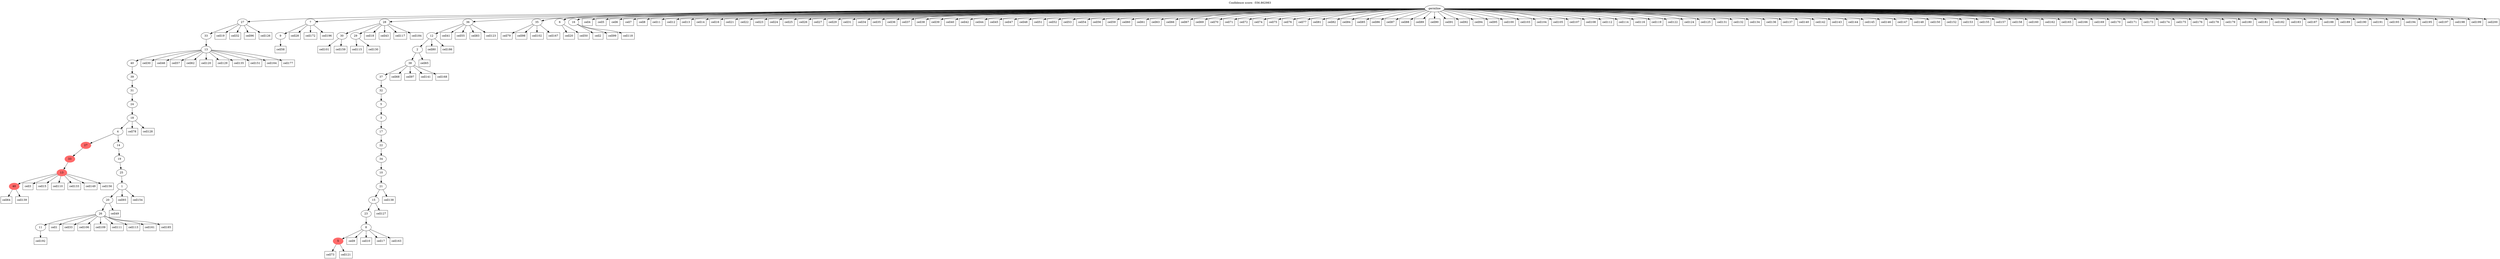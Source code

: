digraph g {
	"44" -> "45";
	"45" [color=indianred1, style=filled, label="40"];
	"43" -> "44";
	"44" [color=indianred1, style=filled, label="13"];
	"42" -> "43";
	"43" [color=indianred1, style=filled, label="33"];
	"40" -> "41";
	"41" [label="11"];
	"39" -> "40";
	"40" [label="26"];
	"38" -> "39";
	"39" [label="20"];
	"37" -> "38";
	"38" [label="1"];
	"36" -> "37";
	"37" [label="25"];
	"35" -> "36";
	"36" [label="19"];
	"34" -> "35";
	"35" [label="14"];
	"34" -> "42";
	"42" [color=indianred1, style=filled, label="27"];
	"33" -> "34";
	"34" [label="4"];
	"32" -> "33";
	"33" [label="18"];
	"31" -> "32";
	"32" [label="24"];
	"30" -> "31";
	"31" [label="31"];
	"29" -> "30";
	"30" [label="39"];
	"28" -> "29";
	"29" [label="40"];
	"27" -> "28";
	"28" [label="13"];
	"26" -> "27";
	"27" [label="33"];
	"24" -> "25";
	"25" [label="9"];
	"18" -> "19";
	"19" [label="30"];
	"18" -> "20";
	"20" [label="29"];
	"16" -> "17";
	"17" [color=indianred1, style=filled, label="5"];
	"15" -> "16";
	"16" [label="8"];
	"14" -> "15";
	"15" [label="23"];
	"13" -> "14";
	"14" [label="15"];
	"12" -> "13";
	"13" [label="21"];
	"11" -> "12";
	"12" [label="10"];
	"10" -> "11";
	"11" [label="34"];
	"9" -> "10";
	"10" [label="22"];
	"8" -> "9";
	"9" [label="17"];
	"7" -> "8";
	"8" [label="3"];
	"6" -> "7";
	"7" [label="5"];
	"5" -> "6";
	"6" [label="32"];
	"4" -> "5";
	"5" [label="37"];
	"3" -> "4";
	"4" [label="38"];
	"2" -> "3";
	"3" [label="2"];
	"1" -> "2";
	"2" [label="12"];
	"0" -> "1";
	"1" [label="36"];
	"0" -> "18";
	"18" [label="28"];
	"0" -> "21";
	"21" [label="35"];
	"0" -> "22";
	"22" [label="6"];
	"0" -> "23";
	"23" [label="16"];
	"0" -> "24";
	"24" [label="7"];
	"0" -> "26";
	"26" [label="27"];
	"0" [label="germline"];
	"40" -> "cell1";
	"cell1" [shape=box];
	"23" -> "cell2";
	"cell2" [shape=box];
	"44" -> "cell3";
	"cell3" [shape=box];
	"0" -> "cell4";
	"cell4" [shape=box];
	"0" -> "cell5";
	"cell5" [shape=box];
	"0" -> "cell6";
	"cell6" [shape=box];
	"0" -> "cell7";
	"cell7" [shape=box];
	"0" -> "cell8";
	"cell8" [shape=box];
	"16" -> "cell9";
	"cell9" [shape=box];
	"16" -> "cell10";
	"cell10" [shape=box];
	"0" -> "cell11";
	"cell11" [shape=box];
	"0" -> "cell12";
	"cell12" [shape=box];
	"0" -> "cell13";
	"cell13" [shape=box];
	"0" -> "cell14";
	"cell14" [shape=box];
	"44" -> "cell15";
	"cell15" [shape=box];
	"0" -> "cell16";
	"cell16" [shape=box];
	"16" -> "cell17";
	"cell17" [shape=box];
	"18" -> "cell18";
	"cell18" [shape=box];
	"26" -> "cell19";
	"cell19" [shape=box];
	"22" -> "cell20";
	"cell20" [shape=box];
	"0" -> "cell21";
	"cell21" [shape=box];
	"0" -> "cell22";
	"cell22" [shape=box];
	"0" -> "cell23";
	"cell23" [shape=box];
	"0" -> "cell24";
	"cell24" [shape=box];
	"0" -> "cell25";
	"cell25" [shape=box];
	"0" -> "cell26";
	"cell26" [shape=box];
	"0" -> "cell27";
	"cell27" [shape=box];
	"24" -> "cell28";
	"cell28" [shape=box];
	"0" -> "cell29";
	"cell29" [shape=box];
	"28" -> "cell30";
	"cell30" [shape=box];
	"0" -> "cell31";
	"cell31" [shape=box];
	"26" -> "cell32";
	"cell32" [shape=box];
	"40" -> "cell33";
	"cell33" [shape=box];
	"0" -> "cell34";
	"cell34" [shape=box];
	"0" -> "cell35";
	"cell35" [shape=box];
	"0" -> "cell36";
	"cell36" [shape=box];
	"0" -> "cell37";
	"cell37" [shape=box];
	"0" -> "cell38";
	"cell38" [shape=box];
	"0" -> "cell39";
	"cell39" [shape=box];
	"0" -> "cell40";
	"cell40" [shape=box];
	"1" -> "cell41";
	"cell41" [shape=box];
	"0" -> "cell42";
	"cell42" [shape=box];
	"18" -> "cell43";
	"cell43" [shape=box];
	"0" -> "cell44";
	"cell44" [shape=box];
	"0" -> "cell45";
	"cell45" [shape=box];
	"28" -> "cell46";
	"cell46" [shape=box];
	"0" -> "cell47";
	"cell47" [shape=box];
	"0" -> "cell48";
	"cell48" [shape=box];
	"39" -> "cell49";
	"cell49" [shape=box];
	"22" -> "cell50";
	"cell50" [shape=box];
	"0" -> "cell51";
	"cell51" [shape=box];
	"0" -> "cell52";
	"cell52" [shape=box];
	"0" -> "cell53";
	"cell53" [shape=box];
	"0" -> "cell54";
	"cell54" [shape=box];
	"1" -> "cell55";
	"cell55" [shape=box];
	"0" -> "cell56";
	"cell56" [shape=box];
	"28" -> "cell57";
	"cell57" [shape=box];
	"25" -> "cell58";
	"cell58" [shape=box];
	"0" -> "cell59";
	"cell59" [shape=box];
	"0" -> "cell60";
	"cell60" [shape=box];
	"0" -> "cell61";
	"cell61" [shape=box];
	"28" -> "cell62";
	"cell62" [shape=box];
	"0" -> "cell63";
	"cell63" [shape=box];
	"45" -> "cell64";
	"cell64" [shape=box];
	"3" -> "cell65";
	"cell65" [shape=box];
	"0" -> "cell66";
	"cell66" [shape=box];
	"0" -> "cell67";
	"cell67" [shape=box];
	"4" -> "cell68";
	"cell68" [shape=box];
	"0" -> "cell69";
	"cell69" [shape=box];
	"0" -> "cell70";
	"cell70" [shape=box];
	"0" -> "cell71";
	"cell71" [shape=box];
	"0" -> "cell72";
	"cell72" [shape=box];
	"17" -> "cell73";
	"cell73" [shape=box];
	"0" -> "cell74";
	"cell74" [shape=box];
	"0" -> "cell75";
	"cell75" [shape=box];
	"0" -> "cell76";
	"cell76" [shape=box];
	"0" -> "cell77";
	"cell77" [shape=box];
	"33" -> "cell78";
	"cell78" [shape=box];
	"21" -> "cell79";
	"cell79" [shape=box];
	"2" -> "cell80";
	"cell80" [shape=box];
	"0" -> "cell81";
	"cell81" [shape=box];
	"0" -> "cell82";
	"cell82" [shape=box];
	"1" -> "cell83";
	"cell83" [shape=box];
	"0" -> "cell84";
	"cell84" [shape=box];
	"0" -> "cell85";
	"cell85" [shape=box];
	"0" -> "cell86";
	"cell86" [shape=box];
	"0" -> "cell87";
	"cell87" [shape=box];
	"0" -> "cell88";
	"cell88" [shape=box];
	"0" -> "cell89";
	"cell89" [shape=box];
	"0" -> "cell90";
	"cell90" [shape=box];
	"0" -> "cell91";
	"cell91" [shape=box];
	"0" -> "cell92";
	"cell92" [shape=box];
	"38" -> "cell93";
	"cell93" [shape=box];
	"0" -> "cell94";
	"cell94" [shape=box];
	"0" -> "cell95";
	"cell95" [shape=box];
	"26" -> "cell96";
	"cell96" [shape=box];
	"4" -> "cell97";
	"cell97" [shape=box];
	"21" -> "cell98";
	"cell98" [shape=box];
	"23" -> "cell99";
	"cell99" [shape=box];
	"0" -> "cell100";
	"cell100" [shape=box];
	"19" -> "cell101";
	"cell101" [shape=box];
	"21" -> "cell102";
	"cell102" [shape=box];
	"0" -> "cell103";
	"cell103" [shape=box];
	"0" -> "cell104";
	"cell104" [shape=box];
	"0" -> "cell105";
	"cell105" [shape=box];
	"40" -> "cell106";
	"cell106" [shape=box];
	"0" -> "cell107";
	"cell107" [shape=box];
	"0" -> "cell108";
	"cell108" [shape=box];
	"40" -> "cell109";
	"cell109" [shape=box];
	"44" -> "cell110";
	"cell110" [shape=box];
	"40" -> "cell111";
	"cell111" [shape=box];
	"0" -> "cell112";
	"cell112" [shape=box];
	"40" -> "cell113";
	"cell113" [shape=box];
	"0" -> "cell114";
	"cell114" [shape=box];
	"20" -> "cell115";
	"cell115" [shape=box];
	"0" -> "cell116";
	"cell116" [shape=box];
	"18" -> "cell117";
	"cell117" [shape=box];
	"23" -> "cell118";
	"cell118" [shape=box];
	"0" -> "cell119";
	"cell119" [shape=box];
	"28" -> "cell120";
	"cell120" [shape=box];
	"17" -> "cell121";
	"cell121" [shape=box];
	"0" -> "cell122";
	"cell122" [shape=box];
	"1" -> "cell123";
	"cell123" [shape=box];
	"0" -> "cell124";
	"cell124" [shape=box];
	"0" -> "cell125";
	"cell125" [shape=box];
	"26" -> "cell126";
	"cell126" [shape=box];
	"14" -> "cell127";
	"cell127" [shape=box];
	"33" -> "cell128";
	"cell128" [shape=box];
	"28" -> "cell129";
	"cell129" [shape=box];
	"20" -> "cell130";
	"cell130" [shape=box];
	"0" -> "cell131";
	"cell131" [shape=box];
	"0" -> "cell132";
	"cell132" [shape=box];
	"44" -> "cell133";
	"cell133" [shape=box];
	"0" -> "cell134";
	"cell134" [shape=box];
	"28" -> "cell135";
	"cell135" [shape=box];
	"0" -> "cell136";
	"cell136" [shape=box];
	"0" -> "cell137";
	"cell137" [shape=box];
	"13" -> "cell138";
	"cell138" [shape=box];
	"45" -> "cell139";
	"cell139" [shape=box];
	"0" -> "cell140";
	"cell140" [shape=box];
	"4" -> "cell141";
	"cell141" [shape=box];
	"0" -> "cell142";
	"cell142" [shape=box];
	"0" -> "cell143";
	"cell143" [shape=box];
	"0" -> "cell144";
	"cell144" [shape=box];
	"0" -> "cell145";
	"cell145" [shape=box];
	"0" -> "cell146";
	"cell146" [shape=box];
	"0" -> "cell147";
	"cell147" [shape=box];
	"0" -> "cell148";
	"cell148" [shape=box];
	"44" -> "cell149";
	"cell149" [shape=box];
	"0" -> "cell150";
	"cell150" [shape=box];
	"28" -> "cell151";
	"cell151" [shape=box];
	"0" -> "cell152";
	"cell152" [shape=box];
	"0" -> "cell153";
	"cell153" [shape=box];
	"38" -> "cell154";
	"cell154" [shape=box];
	"0" -> "cell155";
	"cell155" [shape=box];
	"44" -> "cell156";
	"cell156" [shape=box];
	"0" -> "cell157";
	"cell157" [shape=box];
	"0" -> "cell158";
	"cell158" [shape=box];
	"19" -> "cell159";
	"cell159" [shape=box];
	"0" -> "cell160";
	"cell160" [shape=box];
	"40" -> "cell161";
	"cell161" [shape=box];
	"0" -> "cell162";
	"cell162" [shape=box];
	"16" -> "cell163";
	"cell163" [shape=box];
	"28" -> "cell164";
	"cell164" [shape=box];
	"0" -> "cell165";
	"cell165" [shape=box];
	"0" -> "cell166";
	"cell166" [shape=box];
	"21" -> "cell167";
	"cell167" [shape=box];
	"4" -> "cell168";
	"cell168" [shape=box];
	"0" -> "cell169";
	"cell169" [shape=box];
	"0" -> "cell170";
	"cell170" [shape=box];
	"0" -> "cell171";
	"cell171" [shape=box];
	"24" -> "cell172";
	"cell172" [shape=box];
	"0" -> "cell173";
	"cell173" [shape=box];
	"0" -> "cell174";
	"cell174" [shape=box];
	"0" -> "cell175";
	"cell175" [shape=box];
	"0" -> "cell176";
	"cell176" [shape=box];
	"28" -> "cell177";
	"cell177" [shape=box];
	"0" -> "cell178";
	"cell178" [shape=box];
	"0" -> "cell179";
	"cell179" [shape=box];
	"0" -> "cell180";
	"cell180" [shape=box];
	"0" -> "cell181";
	"cell181" [shape=box];
	"0" -> "cell182";
	"cell182" [shape=box];
	"0" -> "cell183";
	"cell183" [shape=box];
	"18" -> "cell184";
	"cell184" [shape=box];
	"40" -> "cell185";
	"cell185" [shape=box];
	"2" -> "cell186";
	"cell186" [shape=box];
	"0" -> "cell187";
	"cell187" [shape=box];
	"0" -> "cell188";
	"cell188" [shape=box];
	"0" -> "cell189";
	"cell189" [shape=box];
	"0" -> "cell190";
	"cell190" [shape=box];
	"0" -> "cell191";
	"cell191" [shape=box];
	"41" -> "cell192";
	"cell192" [shape=box];
	"0" -> "cell193";
	"cell193" [shape=box];
	"0" -> "cell194";
	"cell194" [shape=box];
	"0" -> "cell195";
	"cell195" [shape=box];
	"24" -> "cell196";
	"cell196" [shape=box];
	"0" -> "cell197";
	"cell197" [shape=box];
	"0" -> "cell198";
	"cell198" [shape=box];
	"0" -> "cell199";
	"cell199" [shape=box];
	"0" -> "cell200";
	"cell200" [shape=box];
	labelloc="t";
	label="Confidence score: -556.862983";
}
